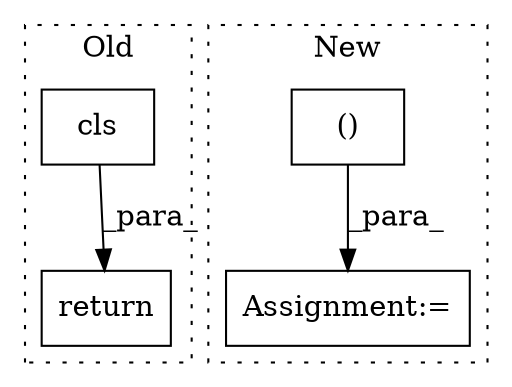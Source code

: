 digraph G {
subgraph cluster0 {
1 [label="cls" a="32" s="1536,1565" l="4,1" shape="box"];
3 [label="return" a="41" s="1529" l="7" shape="box"];
label = "Old";
style="dotted";
}
subgraph cluster1 {
2 [label="()" a="106" s="2472" l="37" shape="box"];
4 [label="Assignment:=" a="7" s="2463" l="9" shape="box"];
label = "New";
style="dotted";
}
1 -> 3 [label="_para_"];
2 -> 4 [label="_para_"];
}